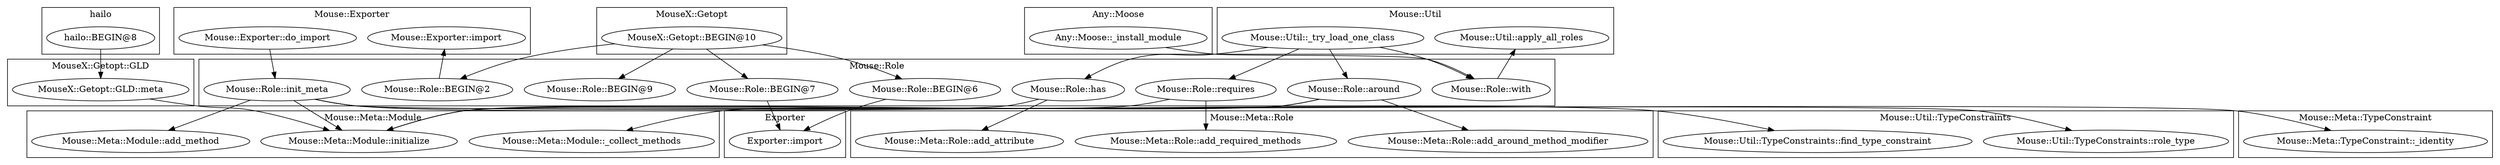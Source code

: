 digraph {
graph [overlap=false]
subgraph cluster_Mouse_Util_TypeConstraints {
	label="Mouse::Util::TypeConstraints";
	"Mouse::Util::TypeConstraints::role_type";
	"Mouse::Util::TypeConstraints::find_type_constraint";
}
subgraph cluster_Exporter {
	label="Exporter";
	"Exporter::import";
}
subgraph cluster_Mouse_Exporter {
	label="Mouse::Exporter";
	"Mouse::Exporter::import";
	"Mouse::Exporter::do_import";
}
subgraph cluster_Mouse_Meta_Module {
	label="Mouse::Meta::Module";
	"Mouse::Meta::Module::initialize";
	"Mouse::Meta::Module::_collect_methods";
	"Mouse::Meta::Module::add_method";
}
subgraph cluster_MouseX_Getopt {
	label="MouseX::Getopt";
	"MouseX::Getopt::BEGIN@10";
}
subgraph cluster_Mouse_Meta_TypeConstraint {
	label="Mouse::Meta::TypeConstraint";
	"Mouse::Meta::TypeConstraint::_identity";
}
subgraph cluster_MouseX_Getopt_GLD {
	label="MouseX::Getopt::GLD";
	"MouseX::Getopt::GLD::meta";
}
subgraph cluster_Any_Moose {
	label="Any::Moose";
	"Any::Moose::_install_module";
}
subgraph cluster_Mouse_Meta_Role {
	label="Mouse::Meta::Role";
	"Mouse::Meta::Role::add_around_method_modifier";
	"Mouse::Meta::Role::add_required_methods";
	"Mouse::Meta::Role::add_attribute";
}
subgraph cluster_hailo {
	label="hailo";
	"hailo::BEGIN@8";
}
subgraph cluster_Mouse_Util {
	label="Mouse::Util";
	"Mouse::Util::apply_all_roles";
	"Mouse::Util::_try_load_one_class";
}
subgraph cluster_Mouse_Role {
	label="Mouse::Role";
	"Mouse::Role::BEGIN@7";
	"Mouse::Role::requires";
	"Mouse::Role::init_meta";
	"Mouse::Role::with";
	"Mouse::Role::BEGIN@6";
	"Mouse::Role::BEGIN@2";
	"Mouse::Role::around";
	"Mouse::Role::BEGIN@9";
	"Mouse::Role::has";
}
"MouseX::Getopt::BEGIN@10" -> "Mouse::Role::BEGIN@6";
"Mouse::Role::init_meta" -> "Mouse::Meta::Module::add_method";
"Mouse::Role::BEGIN@6" -> "Exporter::import";
"Mouse::Role::BEGIN@7" -> "Exporter::import";
"Mouse::Util::_try_load_one_class" -> "Mouse::Role::has";
"hailo::BEGIN@8" -> "MouseX::Getopt::GLD::meta";
"Mouse::Role::around" -> "Mouse::Meta::Module::_collect_methods";
"Any::Moose::_install_module" -> "Mouse::Role::with";
"Mouse::Util::_try_load_one_class" -> "Mouse::Role::with";
"Mouse::Role::has" -> "Mouse::Meta::Role::add_attribute";
"Mouse::Role::requires" -> "Mouse::Meta::Role::add_required_methods";
"Mouse::Role::with" -> "Mouse::Util::apply_all_roles";
"Mouse::Role::init_meta" -> "Mouse::Util::TypeConstraints::find_type_constraint";
"Mouse::Util::_try_load_one_class" -> "Mouse::Role::around";
"Mouse::Role::BEGIN@2" -> "Mouse::Exporter::import";
"Mouse::Role::around" -> "Mouse::Meta::Role::add_around_method_modifier";
"Mouse::Util::_try_load_one_class" -> "Mouse::Role::requires";
"Mouse::Exporter::do_import" -> "Mouse::Role::init_meta";
"Mouse::Role::init_meta" -> "Mouse::Meta::TypeConstraint::_identity";
"MouseX::Getopt::BEGIN@10" -> "Mouse::Role::BEGIN@2";
"MouseX::Getopt::GLD::meta" -> "Mouse::Meta::Module::initialize";
"Mouse::Role::requires" -> "Mouse::Meta::Module::initialize";
"Mouse::Role::has" -> "Mouse::Meta::Module::initialize";
"Mouse::Role::init_meta" -> "Mouse::Meta::Module::initialize";
"Mouse::Role::around" -> "Mouse::Meta::Module::initialize";
"MouseX::Getopt::BEGIN@10" -> "Mouse::Role::BEGIN@7";
"Mouse::Role::init_meta" -> "Mouse::Util::TypeConstraints::role_type";
"MouseX::Getopt::BEGIN@10" -> "Mouse::Role::BEGIN@9";
}
